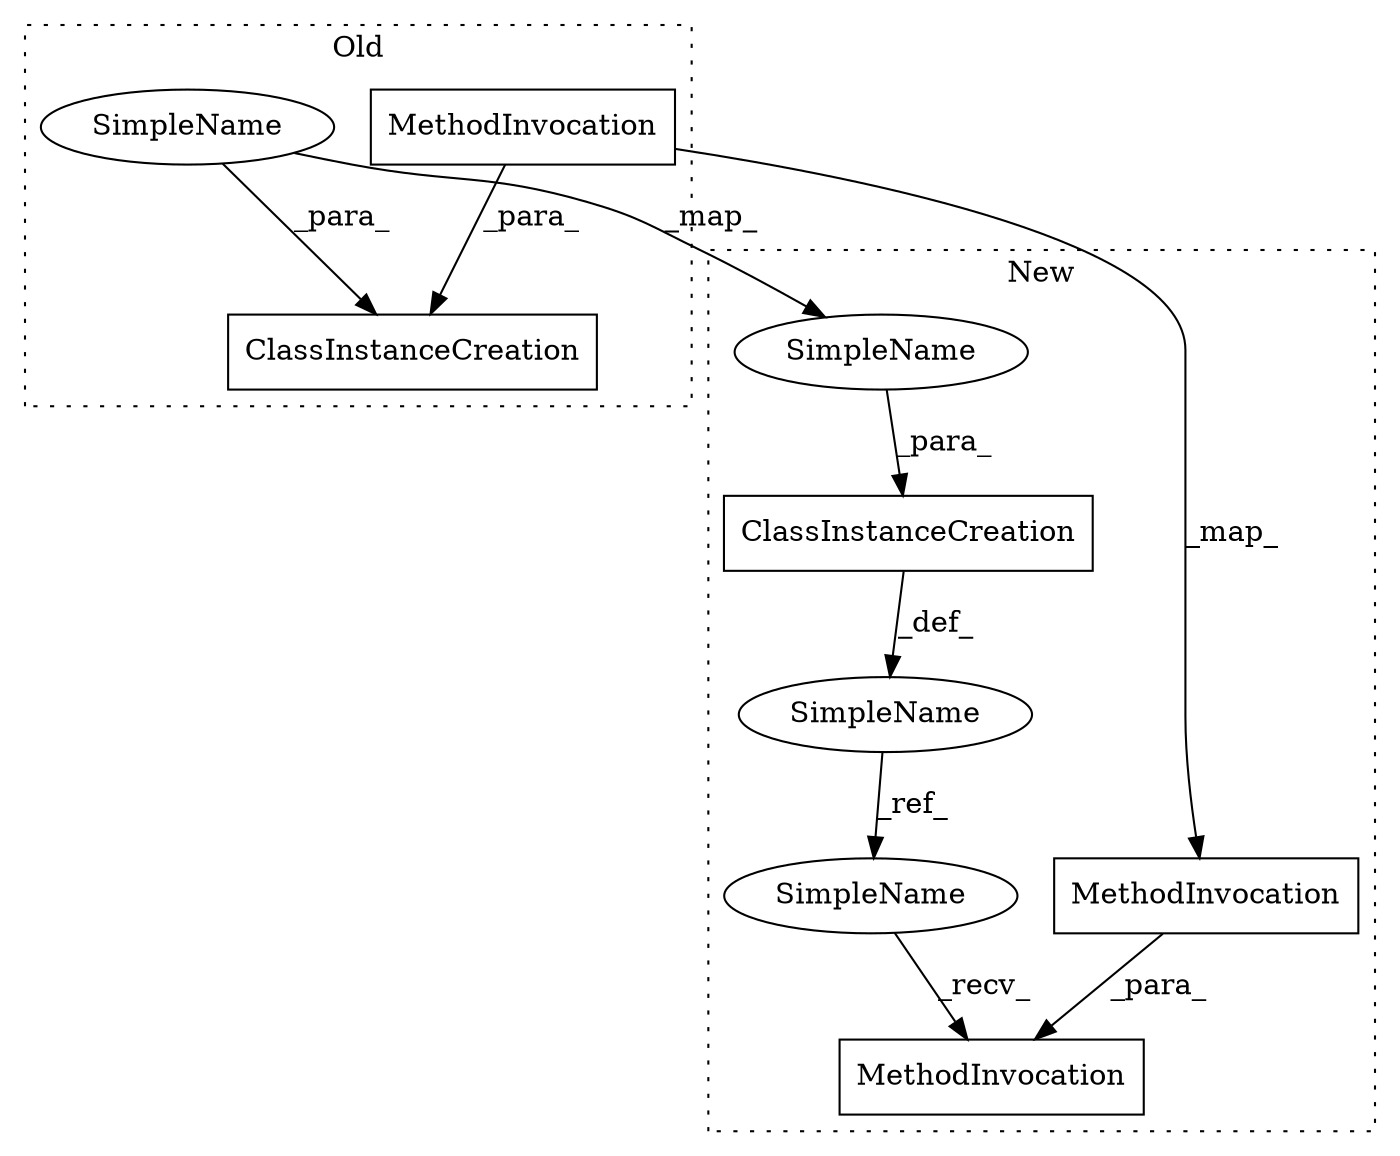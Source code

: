 digraph G {
subgraph cluster0 {
1 [label="ClassInstanceCreation" a="14" s="24849,24901" l="24,2" shape="box"];
5 [label="MethodInvocation" a="32" s="24893" l="8" shape="box"];
6 [label="SimpleName" a="42" s="24873" l="2" shape="ellipse"];
label = "Old";
style="dotted";
}
subgraph cluster1 {
2 [label="ClassInstanceCreation" a="14" s="24880,24906" l="24,2" shape="box"];
3 [label="MethodInvocation" a="32" s="24955" l="8" shape="box"];
4 [label="MethodInvocation" a="32" s="24929,24963" l="10,2" shape="box"];
7 [label="SimpleName" a="42" s="24871" l="6" shape="ellipse"];
8 [label="SimpleName" a="42" s="24904" l="2" shape="ellipse"];
9 [label="SimpleName" a="42" s="24922" l="6" shape="ellipse"];
label = "New";
style="dotted";
}
2 -> 7 [label="_def_"];
3 -> 4 [label="_para_"];
5 -> 1 [label="_para_"];
5 -> 3 [label="_map_"];
6 -> 8 [label="_map_"];
6 -> 1 [label="_para_"];
7 -> 9 [label="_ref_"];
8 -> 2 [label="_para_"];
9 -> 4 [label="_recv_"];
}